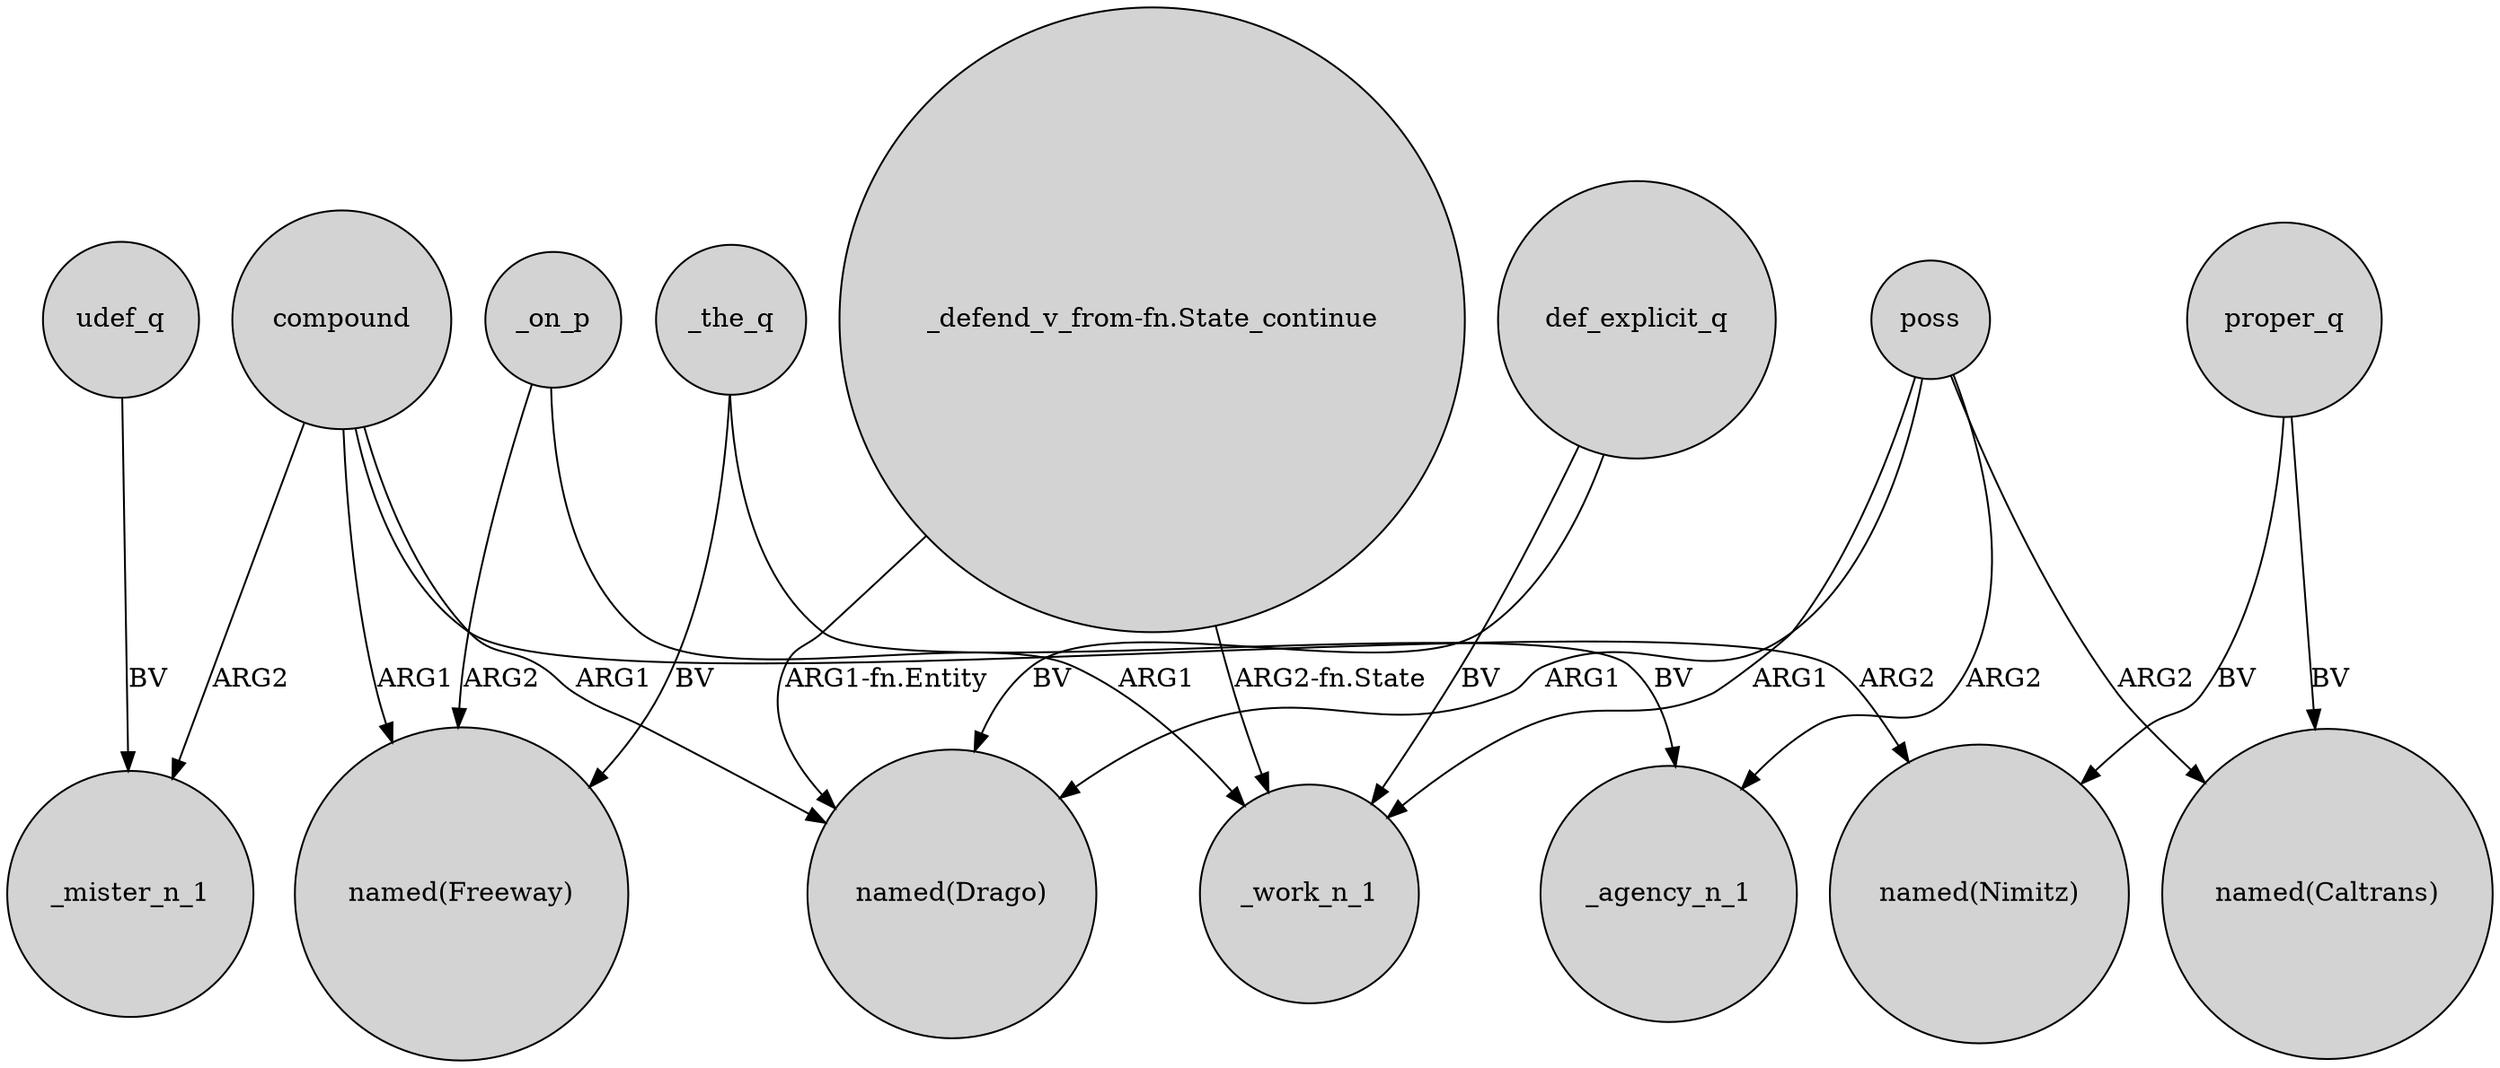 digraph {
	node [shape=circle style=filled]
	compound -> _mister_n_1 [label=ARG2]
	_the_q -> "named(Freeway)" [label=BV]
	def_explicit_q -> "named(Drago)" [label=BV]
	poss -> _agency_n_1 [label=ARG2]
	_on_p -> _work_n_1 [label=ARG1]
	_the_q -> _agency_n_1 [label=BV]
	"_defend_v_from-fn.State_continue" -> _work_n_1 [label="ARG2-fn.State"]
	proper_q -> "named(Caltrans)" [label=BV]
	_on_p -> "named(Freeway)" [label=ARG2]
	udef_q -> _mister_n_1 [label=BV]
	compound -> "named(Nimitz)" [label=ARG2]
	poss -> "named(Caltrans)" [label=ARG2]
	poss -> _work_n_1 [label=ARG1]
	"_defend_v_from-fn.State_continue" -> "named(Drago)" [label="ARG1-fn.Entity"]
	proper_q -> "named(Nimitz)" [label=BV]
	compound -> "named(Drago)" [label=ARG1]
	compound -> "named(Freeway)" [label=ARG1]
	def_explicit_q -> _work_n_1 [label=BV]
	poss -> "named(Drago)" [label=ARG1]
}
